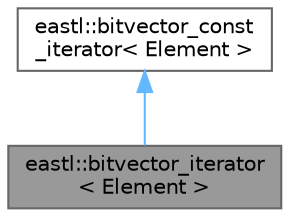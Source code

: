 digraph "eastl::bitvector_iterator&lt; Element &gt;"
{
 // LATEX_PDF_SIZE
  bgcolor="transparent";
  edge [fontname=Helvetica,fontsize=10,labelfontname=Helvetica,labelfontsize=10];
  node [fontname=Helvetica,fontsize=10,shape=box,height=0.2,width=0.4];
  Node1 [id="Node000001",label="eastl::bitvector_iterator\l\< Element \>",height=0.2,width=0.4,color="gray40", fillcolor="grey60", style="filled", fontcolor="black",tooltip=" "];
  Node2 -> Node1 [id="edge2_Node000001_Node000002",dir="back",color="steelblue1",style="solid",tooltip=" "];
  Node2 [id="Node000002",label="eastl::bitvector_const\l_iterator\< Element \>",height=0.2,width=0.4,color="gray40", fillcolor="white", style="filled",URL="$classeastl_1_1bitvector__const__iterator.html",tooltip=" "];
}
